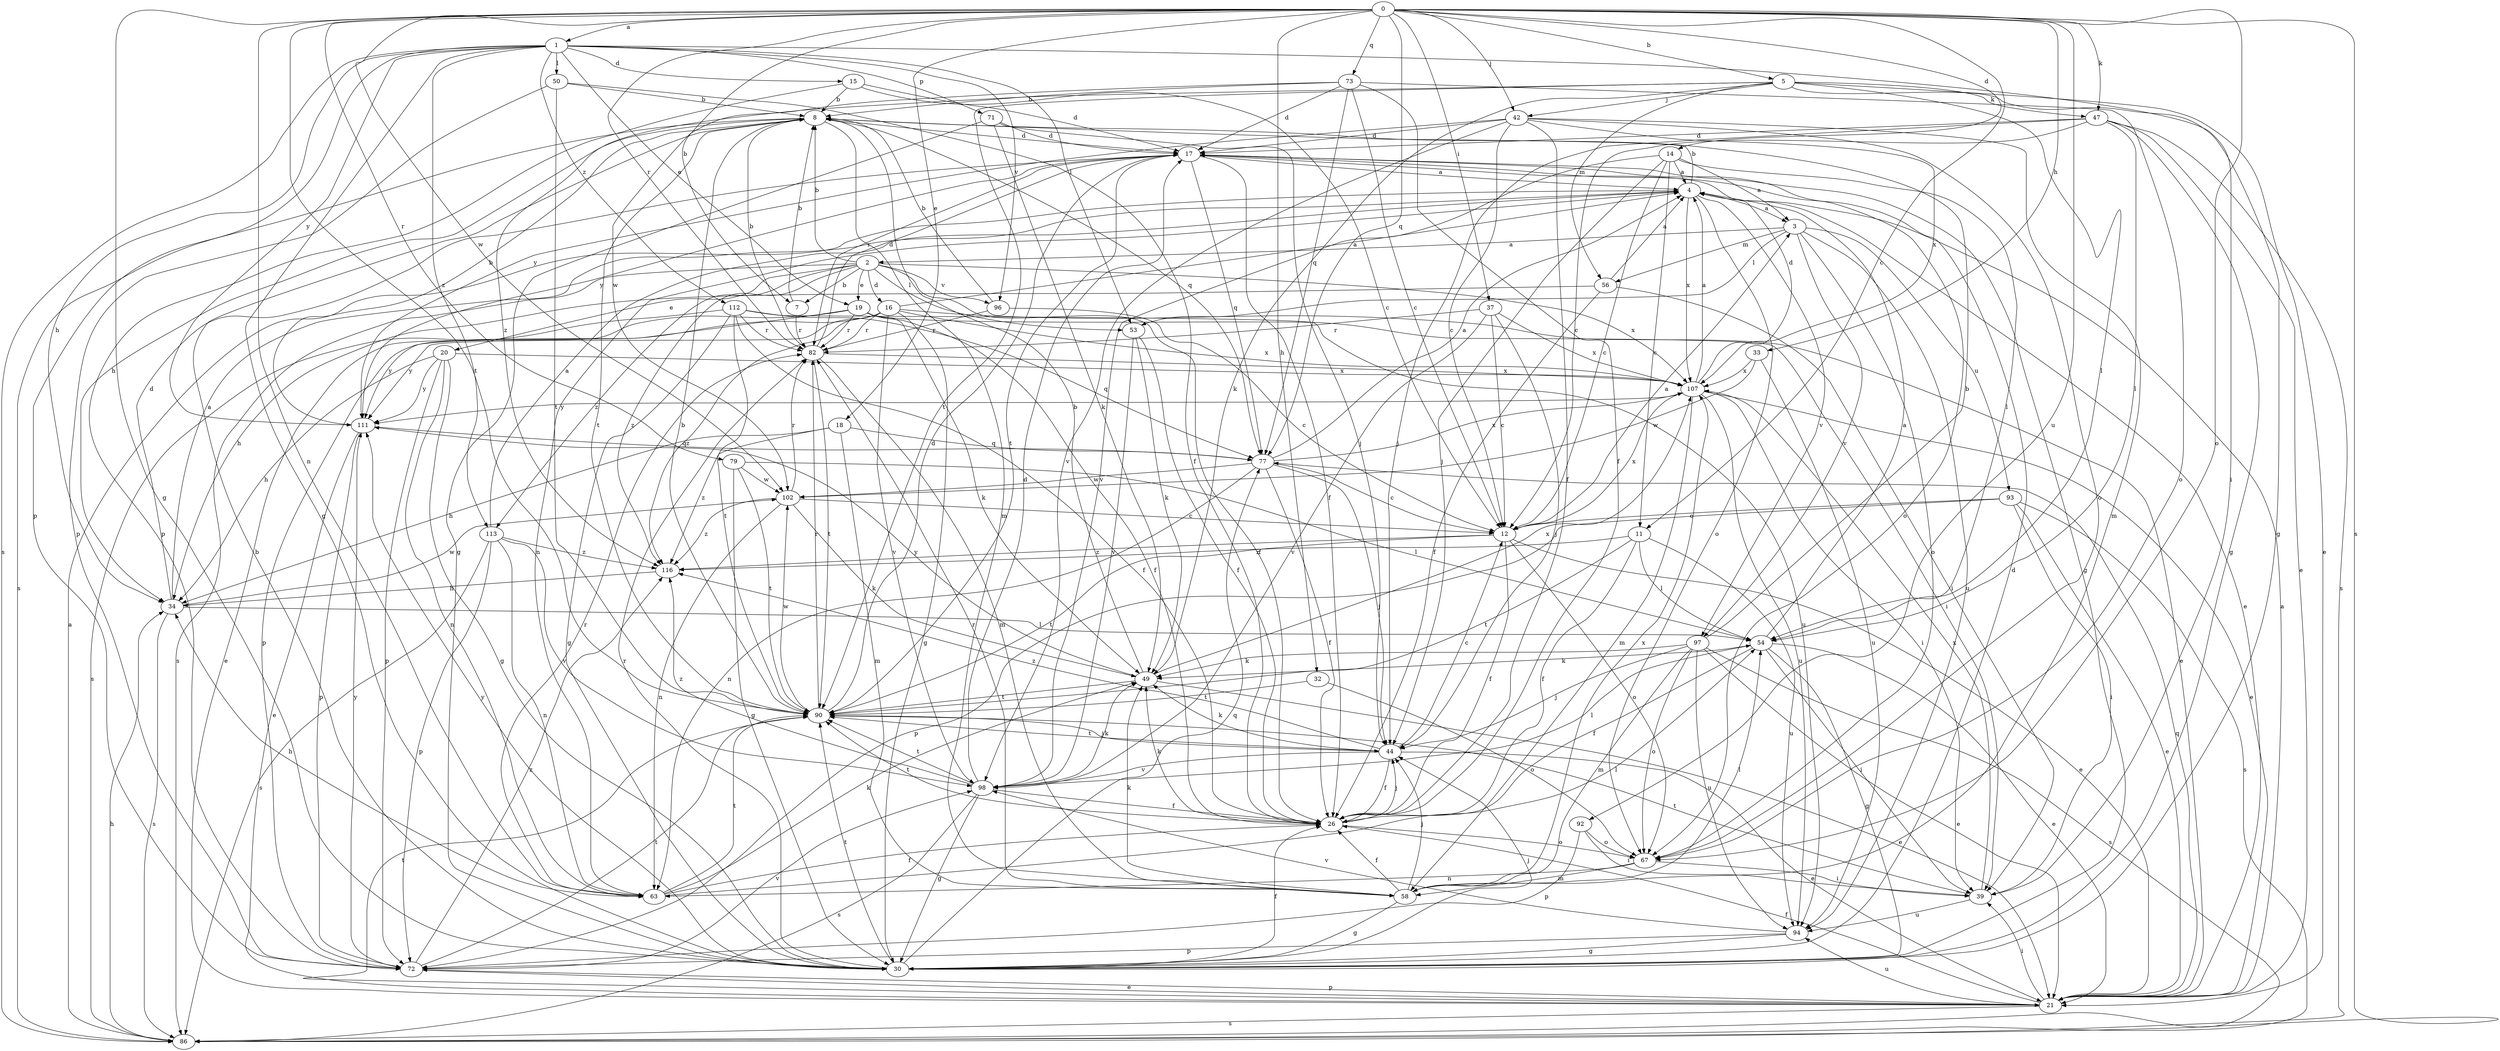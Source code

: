 strict digraph  {
0;
1;
2;
3;
4;
5;
7;
8;
11;
12;
14;
15;
16;
17;
18;
19;
20;
21;
26;
30;
32;
33;
34;
37;
39;
42;
44;
47;
49;
50;
53;
54;
56;
58;
63;
67;
71;
72;
73;
77;
79;
82;
86;
90;
92;
93;
94;
96;
97;
98;
102;
107;
111;
112;
113;
116;
0 -> 1  [label=a];
0 -> 5  [label=b];
0 -> 7  [label=b];
0 -> 11  [label=c];
0 -> 14  [label=d];
0 -> 18  [label=e];
0 -> 30  [label=g];
0 -> 32  [label=h];
0 -> 33  [label=h];
0 -> 37  [label=i];
0 -> 42  [label=j];
0 -> 47  [label=k];
0 -> 63  [label=n];
0 -> 67  [label=o];
0 -> 73  [label=q];
0 -> 77  [label=q];
0 -> 79  [label=r];
0 -> 82  [label=r];
0 -> 86  [label=s];
0 -> 90  [label=t];
0 -> 92  [label=u];
0 -> 102  [label=w];
1 -> 15  [label=d];
1 -> 19  [label=e];
1 -> 30  [label=g];
1 -> 34  [label=h];
1 -> 39  [label=i];
1 -> 50  [label=l];
1 -> 53  [label=l];
1 -> 71  [label=p];
1 -> 72  [label=p];
1 -> 86  [label=s];
1 -> 96  [label=v];
1 -> 111  [label=y];
1 -> 112  [label=z];
1 -> 113  [label=z];
2 -> 7  [label=b];
2 -> 8  [label=b];
2 -> 16  [label=d];
2 -> 19  [label=e];
2 -> 20  [label=e];
2 -> 26  [label=f];
2 -> 53  [label=l];
2 -> 86  [label=s];
2 -> 96  [label=v];
2 -> 107  [label=x];
2 -> 113  [label=z];
2 -> 116  [label=z];
3 -> 2  [label=a];
3 -> 53  [label=l];
3 -> 56  [label=m];
3 -> 67  [label=o];
3 -> 93  [label=u];
3 -> 94  [label=u];
3 -> 97  [label=v];
4 -> 3  [label=a];
4 -> 8  [label=b];
4 -> 21  [label=e];
4 -> 63  [label=n];
4 -> 67  [label=o];
4 -> 97  [label=v];
4 -> 107  [label=x];
5 -> 21  [label=e];
5 -> 30  [label=g];
5 -> 42  [label=j];
5 -> 47  [label=k];
5 -> 49  [label=k];
5 -> 54  [label=l];
5 -> 56  [label=m];
5 -> 90  [label=t];
5 -> 116  [label=z];
7 -> 8  [label=b];
7 -> 82  [label=r];
8 -> 17  [label=d];
8 -> 34  [label=h];
8 -> 58  [label=m];
8 -> 77  [label=q];
8 -> 86  [label=s];
8 -> 90  [label=t];
11 -> 26  [label=f];
11 -> 54  [label=l];
11 -> 90  [label=t];
11 -> 94  [label=u];
11 -> 116  [label=z];
12 -> 3  [label=a];
12 -> 21  [label=e];
12 -> 26  [label=f];
12 -> 67  [label=o];
12 -> 90  [label=t];
12 -> 107  [label=x];
12 -> 116  [label=z];
14 -> 3  [label=a];
14 -> 4  [label=a];
14 -> 11  [label=c];
14 -> 12  [label=c];
14 -> 44  [label=j];
14 -> 54  [label=l];
14 -> 98  [label=v];
15 -> 8  [label=b];
15 -> 12  [label=c];
15 -> 17  [label=d];
15 -> 72  [label=p];
16 -> 4  [label=a];
16 -> 21  [label=e];
16 -> 30  [label=g];
16 -> 72  [label=p];
16 -> 82  [label=r];
16 -> 98  [label=v];
16 -> 107  [label=x];
16 -> 111  [label=y];
16 -> 116  [label=z];
17 -> 4  [label=a];
17 -> 26  [label=f];
17 -> 30  [label=g];
17 -> 67  [label=o];
17 -> 77  [label=q];
17 -> 82  [label=r];
17 -> 90  [label=t];
17 -> 111  [label=y];
18 -> 34  [label=h];
18 -> 58  [label=m];
18 -> 77  [label=q];
18 -> 116  [label=z];
19 -> 21  [label=e];
19 -> 26  [label=f];
19 -> 39  [label=i];
19 -> 49  [label=k];
19 -> 82  [label=r];
19 -> 111  [label=y];
20 -> 30  [label=g];
20 -> 34  [label=h];
20 -> 63  [label=n];
20 -> 72  [label=p];
20 -> 107  [label=x];
20 -> 111  [label=y];
21 -> 4  [label=a];
21 -> 26  [label=f];
21 -> 39  [label=i];
21 -> 72  [label=p];
21 -> 77  [label=q];
21 -> 86  [label=s];
21 -> 90  [label=t];
21 -> 94  [label=u];
26 -> 44  [label=j];
26 -> 49  [label=k];
26 -> 67  [label=o];
26 -> 90  [label=t];
30 -> 8  [label=b];
30 -> 17  [label=d];
30 -> 26  [label=f];
30 -> 44  [label=j];
30 -> 77  [label=q];
30 -> 82  [label=r];
30 -> 90  [label=t];
30 -> 111  [label=y];
32 -> 67  [label=o];
32 -> 90  [label=t];
33 -> 94  [label=u];
33 -> 102  [label=w];
33 -> 107  [label=x];
34 -> 4  [label=a];
34 -> 17  [label=d];
34 -> 54  [label=l];
34 -> 86  [label=s];
34 -> 102  [label=w];
37 -> 12  [label=c];
37 -> 44  [label=j];
37 -> 82  [label=r];
37 -> 98  [label=v];
37 -> 107  [label=x];
39 -> 90  [label=t];
39 -> 94  [label=u];
39 -> 107  [label=x];
42 -> 12  [label=c];
42 -> 17  [label=d];
42 -> 26  [label=f];
42 -> 58  [label=m];
42 -> 67  [label=o];
42 -> 98  [label=v];
42 -> 107  [label=x];
42 -> 111  [label=y];
44 -> 12  [label=c];
44 -> 21  [label=e];
44 -> 26  [label=f];
44 -> 49  [label=k];
44 -> 90  [label=t];
44 -> 98  [label=v];
44 -> 116  [label=z];
47 -> 12  [label=c];
47 -> 17  [label=d];
47 -> 21  [label=e];
47 -> 30  [label=g];
47 -> 44  [label=j];
47 -> 54  [label=l];
47 -> 86  [label=s];
49 -> 8  [label=b];
49 -> 21  [label=e];
49 -> 90  [label=t];
49 -> 107  [label=x];
49 -> 111  [label=y];
50 -> 8  [label=b];
50 -> 26  [label=f];
50 -> 72  [label=p];
50 -> 90  [label=t];
53 -> 26  [label=f];
53 -> 49  [label=k];
53 -> 98  [label=v];
54 -> 4  [label=a];
54 -> 21  [label=e];
54 -> 26  [label=f];
54 -> 30  [label=g];
54 -> 39  [label=i];
54 -> 49  [label=k];
56 -> 4  [label=a];
56 -> 26  [label=f];
56 -> 34  [label=h];
56 -> 39  [label=i];
58 -> 26  [label=f];
58 -> 30  [label=g];
58 -> 44  [label=j];
58 -> 49  [label=k];
58 -> 54  [label=l];
58 -> 82  [label=r];
58 -> 107  [label=x];
63 -> 26  [label=f];
63 -> 34  [label=h];
63 -> 49  [label=k];
63 -> 54  [label=l];
63 -> 82  [label=r];
63 -> 90  [label=t];
67 -> 39  [label=i];
67 -> 58  [label=m];
67 -> 63  [label=n];
71 -> 17  [label=d];
71 -> 30  [label=g];
71 -> 44  [label=j];
71 -> 49  [label=k];
72 -> 21  [label=e];
72 -> 90  [label=t];
72 -> 98  [label=v];
72 -> 111  [label=y];
72 -> 116  [label=z];
73 -> 8  [label=b];
73 -> 12  [label=c];
73 -> 17  [label=d];
73 -> 26  [label=f];
73 -> 67  [label=o];
73 -> 77  [label=q];
73 -> 102  [label=w];
77 -> 4  [label=a];
77 -> 12  [label=c];
77 -> 26  [label=f];
77 -> 44  [label=j];
77 -> 63  [label=n];
77 -> 102  [label=w];
77 -> 107  [label=x];
79 -> 30  [label=g];
79 -> 54  [label=l];
79 -> 90  [label=t];
79 -> 102  [label=w];
82 -> 8  [label=b];
82 -> 17  [label=d];
82 -> 58  [label=m];
82 -> 90  [label=t];
82 -> 107  [label=x];
86 -> 4  [label=a];
86 -> 34  [label=h];
90 -> 8  [label=b];
90 -> 17  [label=d];
90 -> 44  [label=j];
90 -> 82  [label=r];
90 -> 102  [label=w];
92 -> 39  [label=i];
92 -> 67  [label=o];
92 -> 72  [label=p];
93 -> 12  [label=c];
93 -> 21  [label=e];
93 -> 39  [label=i];
93 -> 72  [label=p];
93 -> 86  [label=s];
94 -> 30  [label=g];
94 -> 72  [label=p];
94 -> 98  [label=v];
96 -> 8  [label=b];
96 -> 12  [label=c];
96 -> 82  [label=r];
97 -> 8  [label=b];
97 -> 21  [label=e];
97 -> 44  [label=j];
97 -> 49  [label=k];
97 -> 58  [label=m];
97 -> 67  [label=o];
97 -> 86  [label=s];
97 -> 94  [label=u];
98 -> 17  [label=d];
98 -> 26  [label=f];
98 -> 30  [label=g];
98 -> 49  [label=k];
98 -> 54  [label=l];
98 -> 86  [label=s];
98 -> 90  [label=t];
98 -> 116  [label=z];
102 -> 12  [label=c];
102 -> 49  [label=k];
102 -> 63  [label=n];
102 -> 82  [label=r];
102 -> 116  [label=z];
107 -> 4  [label=a];
107 -> 17  [label=d];
107 -> 21  [label=e];
107 -> 39  [label=i];
107 -> 58  [label=m];
107 -> 94  [label=u];
107 -> 111  [label=y];
111 -> 8  [label=b];
111 -> 21  [label=e];
111 -> 72  [label=p];
111 -> 77  [label=q];
112 -> 26  [label=f];
112 -> 30  [label=g];
112 -> 77  [label=q];
112 -> 82  [label=r];
112 -> 86  [label=s];
112 -> 90  [label=t];
112 -> 94  [label=u];
113 -> 4  [label=a];
113 -> 63  [label=n];
113 -> 72  [label=p];
113 -> 86  [label=s];
113 -> 98  [label=v];
113 -> 116  [label=z];
116 -> 34  [label=h];
}

